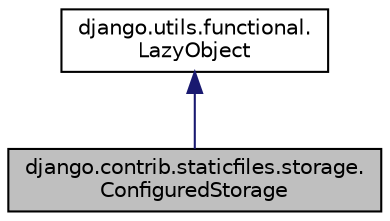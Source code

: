 digraph "django.contrib.staticfiles.storage.ConfiguredStorage"
{
 // LATEX_PDF_SIZE
  edge [fontname="Helvetica",fontsize="10",labelfontname="Helvetica",labelfontsize="10"];
  node [fontname="Helvetica",fontsize="10",shape=record];
  Node1 [label="django.contrib.staticfiles.storage.\lConfiguredStorage",height=0.2,width=0.4,color="black", fillcolor="grey75", style="filled", fontcolor="black",tooltip=" "];
  Node2 -> Node1 [dir="back",color="midnightblue",fontsize="10",style="solid",fontname="Helvetica"];
  Node2 [label="django.utils.functional.\lLazyObject",height=0.2,width=0.4,color="black", fillcolor="white", style="filled",URL="$d7/d7a/classdjango_1_1utils_1_1functional_1_1_lazy_object.html",tooltip=" "];
}
